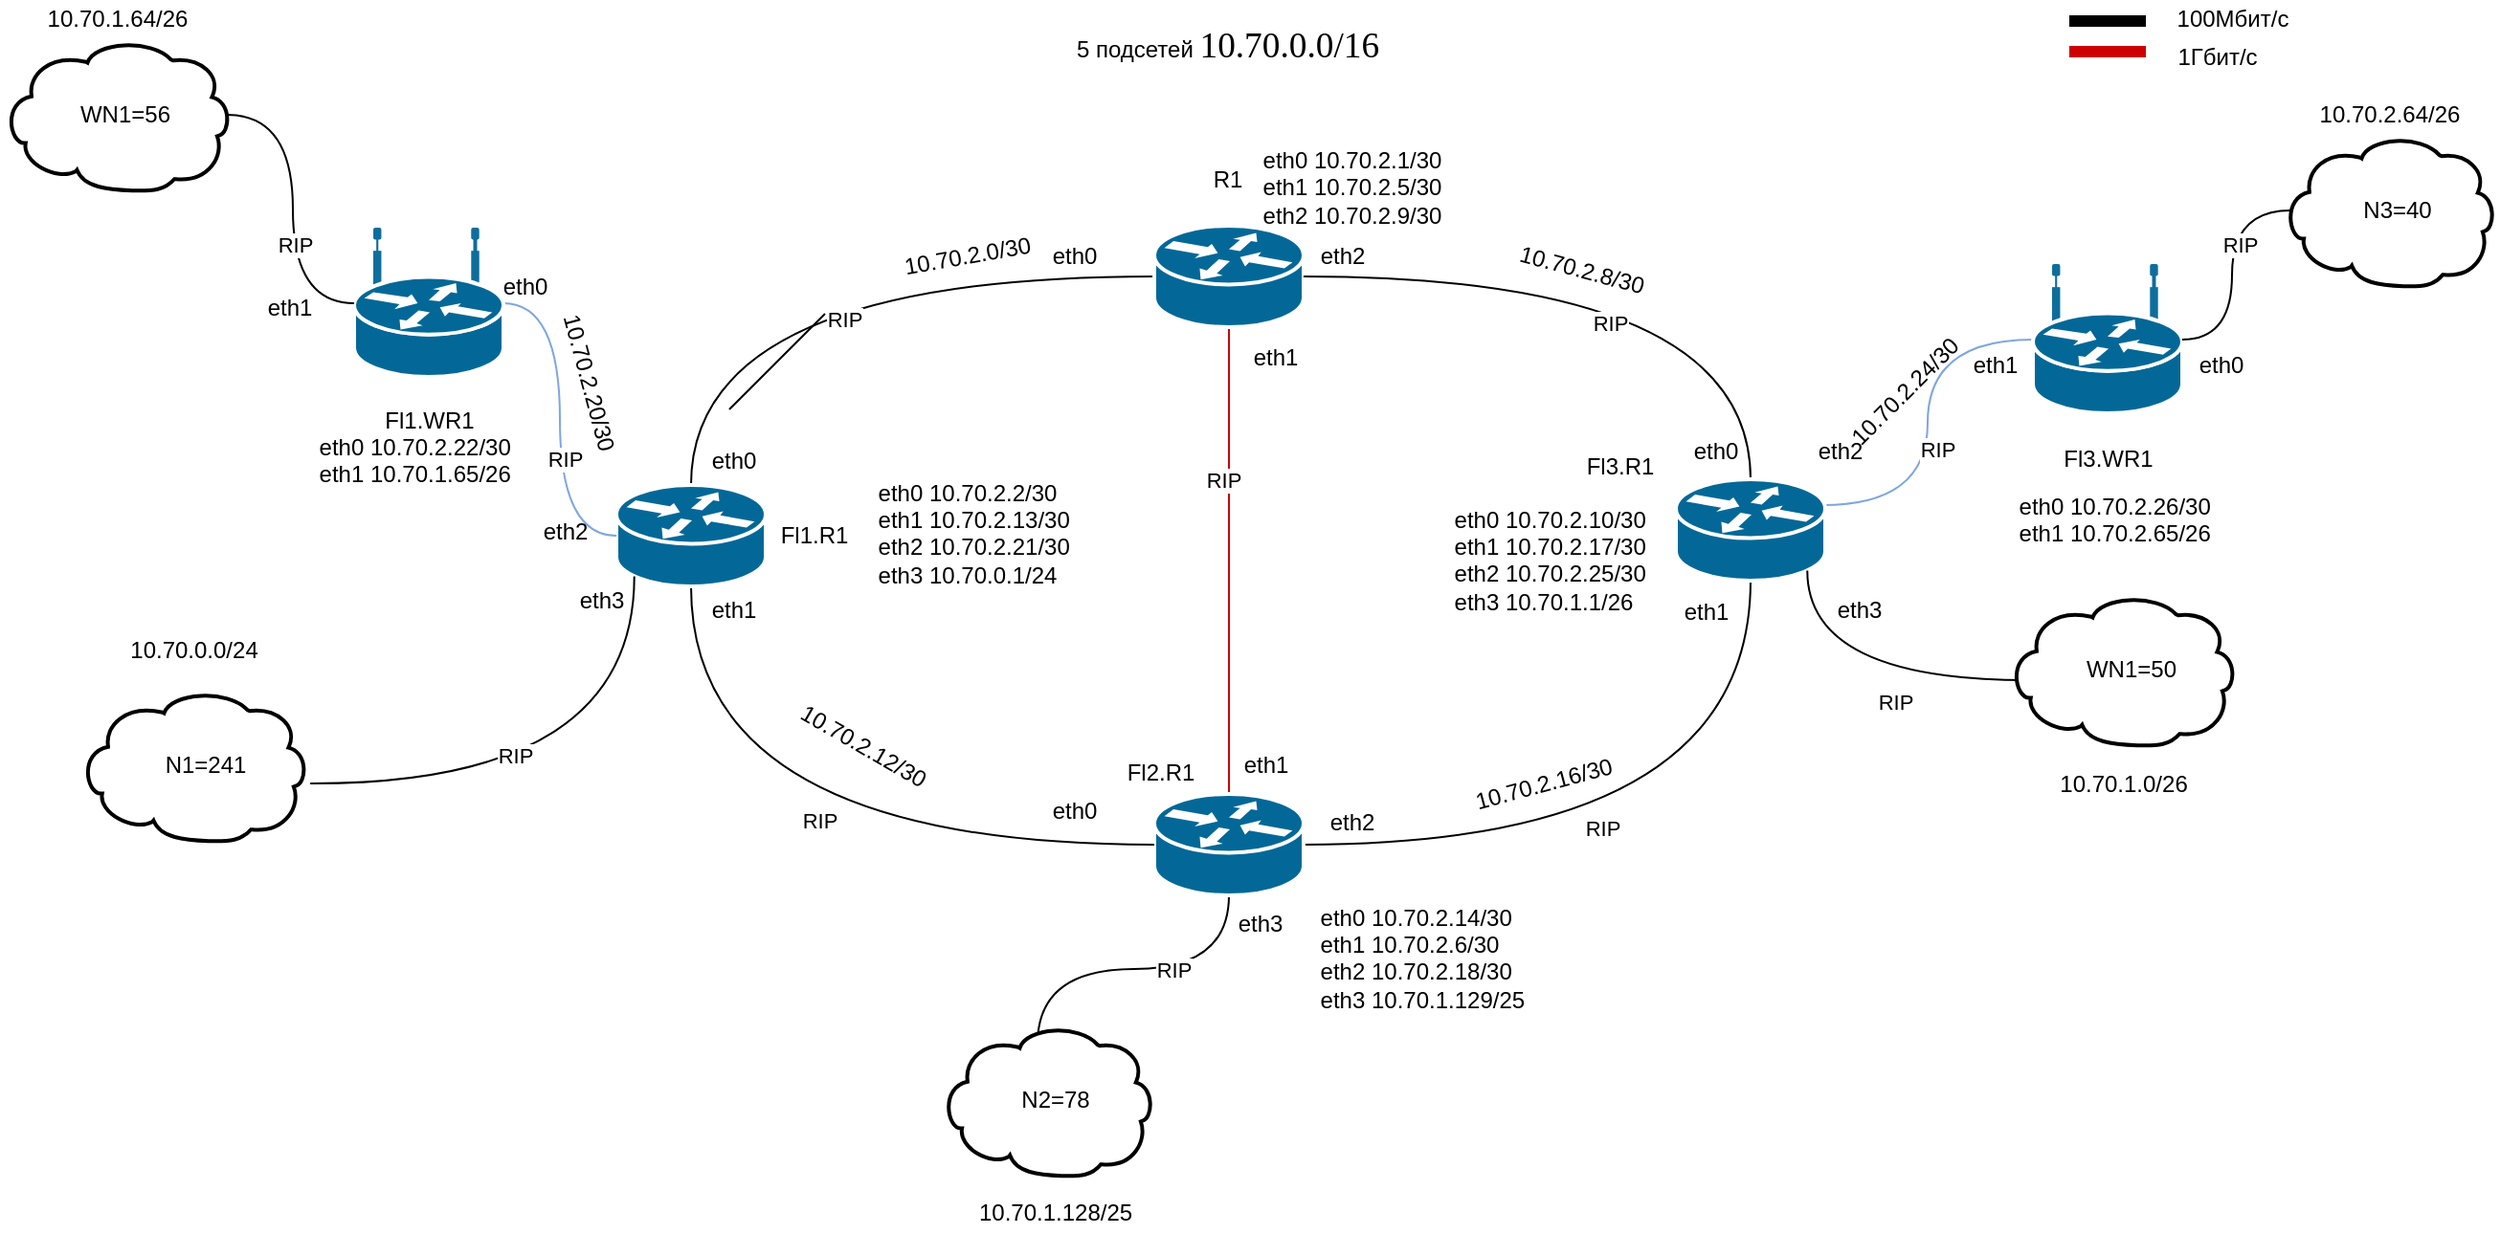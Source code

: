 <mxfile version="14.1.8" type="github">
  <diagram id="Fh6i7QP5dPSacI5DkrBE" name="Page-1">
    <mxGraphModel dx="3237" dy="305" grid="1" gridSize="10" guides="1" tooltips="1" connect="1" arrows="1" fold="1" page="1" pageScale="1" pageWidth="1169" pageHeight="827" math="0" shadow="0">
      <root>
        <mxCell id="0" />
        <mxCell id="1" parent="0" />
        <mxCell id="GzetsZCdC6ZMWqAkh9Ud-10" style="edgeStyle=orthogonalEdgeStyle;curved=1;rounded=0;orthogonalLoop=1;jettySize=auto;html=1;exitX=0;exitY=0.5;exitDx=0;exitDy=0;exitPerimeter=0;endArrow=none;endFill=0;" parent="1" source="GzetsZCdC6ZMWqAkh9Ud-2" target="GzetsZCdC6ZMWqAkh9Ud-5" edge="1">
          <mxGeometry relative="1" as="geometry" />
        </mxCell>
        <mxCell id="kXMn23U2F6VKT5eg1QyO-20" value="RIP" style="edgeLabel;html=1;align=center;verticalAlign=middle;resizable=0;points=[];" vertex="1" connectable="0" parent="GzetsZCdC6ZMWqAkh9Ud-10">
          <mxGeometry x="-0.078" y="22" relative="1" as="geometry">
            <mxPoint as="offset" />
          </mxGeometry>
        </mxCell>
        <mxCell id="GzetsZCdC6ZMWqAkh9Ud-14" style="edgeStyle=orthogonalEdgeStyle;curved=1;rounded=0;orthogonalLoop=1;jettySize=auto;html=1;exitX=0.5;exitY=1;exitDx=0;exitDy=0;exitPerimeter=0;entryX=0.5;entryY=0;entryDx=0;entryDy=0;entryPerimeter=0;endArrow=none;endFill=0;strokeColor=#CC0000;" parent="1" source="GzetsZCdC6ZMWqAkh9Ud-2" target="GzetsZCdC6ZMWqAkh9Ud-3" edge="1">
          <mxGeometry relative="1" as="geometry" />
        </mxCell>
        <mxCell id="kXMn23U2F6VKT5eg1QyO-27" value="RIP" style="edgeLabel;html=1;align=center;verticalAlign=middle;resizable=0;points=[];" vertex="1" connectable="0" parent="GzetsZCdC6ZMWqAkh9Ud-14">
          <mxGeometry x="-0.335" y="-3" relative="1" as="geometry">
            <mxPoint y="-1" as="offset" />
          </mxGeometry>
        </mxCell>
        <mxCell id="GzetsZCdC6ZMWqAkh9Ud-2" value="" style="shape=mxgraph.cisco.routers.router;html=1;pointerEvents=1;dashed=0;fillColor=#036897;strokeColor=#ffffff;strokeWidth=2;verticalLabelPosition=bottom;verticalAlign=top;align=center;outlineConnect=0;" parent="1" vertex="1">
          <mxGeometry x="-678" y="244" width="78" height="53" as="geometry" />
        </mxCell>
        <mxCell id="GzetsZCdC6ZMWqAkh9Ud-6" style="edgeStyle=orthogonalEdgeStyle;rounded=0;orthogonalLoop=1;jettySize=auto;html=1;exitX=0.5;exitY=0;exitDx=0;exitDy=0;exitPerimeter=0;" parent="1" source="GzetsZCdC6ZMWqAkh9Ud-3" edge="1">
          <mxGeometry relative="1" as="geometry">
            <mxPoint x="-640.571" y="562" as="targetPoint" />
          </mxGeometry>
        </mxCell>
        <mxCell id="GzetsZCdC6ZMWqAkh9Ud-12" style="edgeStyle=orthogonalEdgeStyle;curved=1;rounded=0;orthogonalLoop=1;jettySize=auto;html=1;exitX=1;exitY=0.5;exitDx=0;exitDy=0;exitPerimeter=0;entryX=0.5;entryY=1;entryDx=0;entryDy=0;entryPerimeter=0;endArrow=none;endFill=0;" parent="1" source="GzetsZCdC6ZMWqAkh9Ud-3" target="GzetsZCdC6ZMWqAkh9Ud-4" edge="1">
          <mxGeometry relative="1" as="geometry" />
        </mxCell>
        <mxCell id="kXMn23U2F6VKT5eg1QyO-26" value="RIP" style="edgeLabel;html=1;align=center;verticalAlign=middle;resizable=0;points=[];" vertex="1" connectable="0" parent="GzetsZCdC6ZMWqAkh9Ud-12">
          <mxGeometry x="-0.164" y="9" relative="1" as="geometry">
            <mxPoint as="offset" />
          </mxGeometry>
        </mxCell>
        <mxCell id="GzetsZCdC6ZMWqAkh9Ud-37" style="edgeStyle=orthogonalEdgeStyle;curved=1;rounded=0;orthogonalLoop=1;jettySize=auto;html=1;exitX=0.5;exitY=1;exitDx=0;exitDy=0;exitPerimeter=0;entryX=0.5;entryY=0;entryDx=0;entryDy=0;entryPerimeter=0;endArrow=none;endFill=0;strokeColor=#000000;" parent="1" source="GzetsZCdC6ZMWqAkh9Ud-3" edge="1">
          <mxGeometry relative="1" as="geometry">
            <mxPoint x="-739" y="671" as="targetPoint" />
          </mxGeometry>
        </mxCell>
        <mxCell id="kXMn23U2F6VKT5eg1QyO-29" value="RIP" style="edgeLabel;html=1;align=center;verticalAlign=middle;resizable=0;points=[];" vertex="1" connectable="0" parent="GzetsZCdC6ZMWqAkh9Ud-37">
          <mxGeometry x="-0.227" relative="1" as="geometry">
            <mxPoint as="offset" />
          </mxGeometry>
        </mxCell>
        <mxCell id="GzetsZCdC6ZMWqAkh9Ud-3" value="" style="shape=mxgraph.cisco.routers.router;html=1;pointerEvents=1;dashed=0;fillColor=#036897;strokeColor=#ffffff;strokeWidth=2;verticalLabelPosition=bottom;verticalAlign=top;align=center;outlineConnect=0;" parent="1" vertex="1">
          <mxGeometry x="-678" y="541" width="78" height="53" as="geometry" />
        </mxCell>
        <mxCell id="GzetsZCdC6ZMWqAkh9Ud-13" style="edgeStyle=orthogonalEdgeStyle;curved=1;rounded=0;orthogonalLoop=1;jettySize=auto;html=1;exitX=0.5;exitY=0;exitDx=0;exitDy=0;exitPerimeter=0;entryX=1;entryY=0.5;entryDx=0;entryDy=0;entryPerimeter=0;endArrow=none;endFill=0;" parent="1" source="GzetsZCdC6ZMWqAkh9Ud-4" target="GzetsZCdC6ZMWqAkh9Ud-2" edge="1">
          <mxGeometry relative="1" as="geometry" />
        </mxCell>
        <mxCell id="kXMn23U2F6VKT5eg1QyO-21" value="RIP" style="edgeLabel;html=1;align=center;verticalAlign=middle;resizable=0;points=[];" vertex="1" connectable="0" parent="GzetsZCdC6ZMWqAkh9Ud-13">
          <mxGeometry x="0.058" y="24" relative="1" as="geometry">
            <mxPoint as="offset" />
          </mxGeometry>
        </mxCell>
        <mxCell id="GzetsZCdC6ZMWqAkh9Ud-21" style="edgeStyle=orthogonalEdgeStyle;curved=1;rounded=0;orthogonalLoop=1;jettySize=auto;html=1;entryX=0;entryY=0.5;entryDx=0;entryDy=0;entryPerimeter=0;endArrow=none;endFill=0;strokeColor=#7EA6E0;" parent="1" target="GzetsZCdC6ZMWqAkh9Ud-9" edge="1">
          <mxGeometry relative="1" as="geometry">
            <mxPoint x="-330" y="390" as="sourcePoint" />
          </mxGeometry>
        </mxCell>
        <mxCell id="kXMn23U2F6VKT5eg1QyO-24" value="RIP" style="edgeLabel;html=1;align=center;verticalAlign=middle;resizable=0;points=[];" vertex="1" connectable="0" parent="GzetsZCdC6ZMWqAkh9Ud-21">
          <mxGeometry x="-0.129" y="-5" relative="1" as="geometry">
            <mxPoint as="offset" />
          </mxGeometry>
        </mxCell>
        <mxCell id="GzetsZCdC6ZMWqAkh9Ud-4" value="" style="shape=mxgraph.cisco.routers.router;html=1;pointerEvents=1;dashed=0;fillColor=#036897;strokeColor=#ffffff;strokeWidth=2;verticalLabelPosition=bottom;verticalAlign=top;align=center;outlineConnect=0;" parent="1" vertex="1">
          <mxGeometry x="-405.5" y="376.5" width="78" height="53" as="geometry" />
        </mxCell>
        <mxCell id="GzetsZCdC6ZMWqAkh9Ud-11" style="edgeStyle=orthogonalEdgeStyle;curved=1;rounded=0;orthogonalLoop=1;jettySize=auto;html=1;exitX=0.5;exitY=1;exitDx=0;exitDy=0;exitPerimeter=0;entryX=0;entryY=0.5;entryDx=0;entryDy=0;entryPerimeter=0;endArrow=none;endFill=0;" parent="1" source="GzetsZCdC6ZMWqAkh9Ud-5" target="GzetsZCdC6ZMWqAkh9Ud-3" edge="1">
          <mxGeometry relative="1" as="geometry" />
        </mxCell>
        <mxCell id="kXMn23U2F6VKT5eg1QyO-28" value="RIP" style="edgeLabel;html=1;align=center;verticalAlign=middle;resizable=0;points=[];" vertex="1" connectable="0" parent="GzetsZCdC6ZMWqAkh9Ud-11">
          <mxGeometry x="0.069" y="13" relative="1" as="geometry">
            <mxPoint as="offset" />
          </mxGeometry>
        </mxCell>
        <mxCell id="GzetsZCdC6ZMWqAkh9Ud-5" value="" style="shape=mxgraph.cisco.routers.router;html=1;pointerEvents=1;dashed=0;fillColor=#036897;strokeColor=#ffffff;strokeWidth=2;verticalLabelPosition=bottom;verticalAlign=top;align=center;outlineConnect=0;" parent="1" vertex="1">
          <mxGeometry x="-959" y="379.5" width="78" height="53" as="geometry" />
        </mxCell>
        <mxCell id="GzetsZCdC6ZMWqAkh9Ud-22" style="edgeStyle=orthogonalEdgeStyle;curved=1;rounded=0;orthogonalLoop=1;jettySize=auto;html=1;exitX=1;exitY=0.5;exitDx=0;exitDy=0;exitPerimeter=0;entryX=0;entryY=0.5;entryDx=0;entryDy=0;entryPerimeter=0;endArrow=none;endFill=0;strokeColor=#7EA6E0;" parent="1" source="GzetsZCdC6ZMWqAkh9Ud-8" target="GzetsZCdC6ZMWqAkh9Ud-5" edge="1">
          <mxGeometry relative="1" as="geometry" />
        </mxCell>
        <mxCell id="kXMn23U2F6VKT5eg1QyO-31" value="RIP" style="edgeLabel;html=1;align=center;verticalAlign=middle;resizable=0;points=[];" vertex="1" connectable="0" parent="GzetsZCdC6ZMWqAkh9Ud-22">
          <mxGeometry x="0.225" y="2" relative="1" as="geometry">
            <mxPoint as="offset" />
          </mxGeometry>
        </mxCell>
        <mxCell id="GzetsZCdC6ZMWqAkh9Ud-8" value="" style="shape=mxgraph.cisco.routers.wireless_router;html=1;pointerEvents=1;dashed=0;fillColor=#036897;strokeColor=#ffffff;strokeWidth=2;verticalLabelPosition=bottom;verticalAlign=top;align=center;outlineConnect=0;" parent="1" vertex="1">
          <mxGeometry x="-1096" y="246" width="78" height="77" as="geometry" />
        </mxCell>
        <mxCell id="GzetsZCdC6ZMWqAkh9Ud-9" value="" style="shape=mxgraph.cisco.routers.wireless_router;html=1;pointerEvents=1;dashed=0;fillColor=#036897;strokeColor=#ffffff;strokeWidth=2;verticalLabelPosition=bottom;verticalAlign=top;align=center;outlineConnect=0;" parent="1" vertex="1">
          <mxGeometry x="-219" y="265" width="78" height="77" as="geometry" />
        </mxCell>
        <mxCell id="GzetsZCdC6ZMWqAkh9Ud-16" value="R1" style="text;html=1;align=center;verticalAlign=middle;resizable=0;points=[];autosize=1;" parent="1" vertex="1">
          <mxGeometry x="-655" y="210" width="30" height="20" as="geometry" />
        </mxCell>
        <mxCell id="GzetsZCdC6ZMWqAkh9Ud-17" value="Fl1.R1" style="text;html=1;align=center;verticalAlign=middle;resizable=0;points=[];autosize=1;" parent="1" vertex="1">
          <mxGeometry x="-881" y="396" width="50" height="20" as="geometry" />
        </mxCell>
        <mxCell id="GzetsZCdC6ZMWqAkh9Ud-19" value="Fl2.R1" style="text;html=1;resizable=0;autosize=1;align=center;verticalAlign=middle;points=[];fillColor=none;strokeColor=none;rounded=0;" parent="1" vertex="1">
          <mxGeometry x="-700" y="520" width="50" height="20" as="geometry" />
        </mxCell>
        <mxCell id="GzetsZCdC6ZMWqAkh9Ud-20" value="Fl3.R1" style="text;html=1;resizable=0;autosize=1;align=center;verticalAlign=middle;points=[];fillColor=none;strokeColor=none;rounded=0;" parent="1" vertex="1">
          <mxGeometry x="-460" y="360" width="50" height="20" as="geometry" />
        </mxCell>
        <mxCell id="GzetsZCdC6ZMWqAkh9Ud-23" value="Fl1.WR1" style="text;html=1;resizable=0;autosize=1;align=center;verticalAlign=middle;points=[];fillColor=none;strokeColor=none;rounded=0;" parent="1" vertex="1">
          <mxGeometry x="-1087" y="335.5" width="60" height="20" as="geometry" />
        </mxCell>
        <mxCell id="GzetsZCdC6ZMWqAkh9Ud-24" value="Fl3.WR1" style="text;html=1;resizable=0;autosize=1;align=center;verticalAlign=middle;points=[];fillColor=none;strokeColor=none;rounded=0;" parent="1" vertex="1">
          <mxGeometry x="-210" y="356" width="60" height="20" as="geometry" />
        </mxCell>
        <mxCell id="GzetsZCdC6ZMWqAkh9Ud-41" style="edgeStyle=orthogonalEdgeStyle;curved=1;rounded=0;orthogonalLoop=1;jettySize=auto;html=1;exitX=0.86;exitY=0.85;exitDx=0;exitDy=0;exitPerimeter=0;entryX=0.12;entryY=0.9;entryDx=0;entryDy=0;entryPerimeter=0;endArrow=none;endFill=0;strokeColor=#000000;" parent="1" target="GzetsZCdC6ZMWqAkh9Ud-5" edge="1">
          <mxGeometry relative="1" as="geometry">
            <mxPoint x="-1118.92" y="535.5" as="sourcePoint" />
          </mxGeometry>
        </mxCell>
        <mxCell id="kXMn23U2F6VKT5eg1QyO-30" value="RIP" style="edgeLabel;html=1;align=center;verticalAlign=middle;resizable=0;points=[];" vertex="1" connectable="0" parent="GzetsZCdC6ZMWqAkh9Ud-41">
          <mxGeometry x="-0.235" y="15" relative="1" as="geometry">
            <mxPoint as="offset" />
          </mxGeometry>
        </mxCell>
        <mxCell id="GzetsZCdC6ZMWqAkh9Ud-39" style="edgeStyle=orthogonalEdgeStyle;curved=1;rounded=0;orthogonalLoop=1;jettySize=auto;html=1;exitX=0.98;exitY=0.5;exitDx=0;exitDy=0;exitPerimeter=0;entryX=0;entryY=0.5;entryDx=0;entryDy=0;entryPerimeter=0;endArrow=none;endFill=0;strokeColor=#000000;" parent="1" source="kXMn23U2F6VKT5eg1QyO-2" target="GzetsZCdC6ZMWqAkh9Ud-8" edge="1">
          <mxGeometry relative="1" as="geometry">
            <mxPoint x="-1168.92" y="149.5" as="sourcePoint" />
          </mxGeometry>
        </mxCell>
        <mxCell id="kXMn23U2F6VKT5eg1QyO-32" value="RIP" style="edgeLabel;html=1;align=center;verticalAlign=middle;resizable=0;points=[];" vertex="1" connectable="0" parent="GzetsZCdC6ZMWqAkh9Ud-39">
          <mxGeometry x="0.24" y="1" relative="1" as="geometry">
            <mxPoint as="offset" />
          </mxGeometry>
        </mxCell>
        <mxCell id="GzetsZCdC6ZMWqAkh9Ud-33" style="edgeStyle=orthogonalEdgeStyle;curved=1;rounded=0;orthogonalLoop=1;jettySize=auto;html=1;exitX=0.02;exitY=1;exitDx=0;exitDy=0;exitPerimeter=0;entryX=0.88;entryY=0.9;entryDx=0;entryDy=0;entryPerimeter=0;endArrow=none;endFill=0;" parent="1" target="GzetsZCdC6ZMWqAkh9Ud-4" edge="1">
          <mxGeometry relative="1" as="geometry">
            <mxPoint x="-219.94" y="481.5" as="sourcePoint" />
            <mxPoint x="-276.86" y="532.3" as="targetPoint" />
          </mxGeometry>
        </mxCell>
        <mxCell id="kXMn23U2F6VKT5eg1QyO-23" value="RIP" style="edgeLabel;html=1;align=center;verticalAlign=middle;resizable=0;points=[];" vertex="1" connectable="0" parent="GzetsZCdC6ZMWqAkh9Ud-33">
          <mxGeometry x="-0.195" y="11" relative="1" as="geometry">
            <mxPoint x="-1" as="offset" />
          </mxGeometry>
        </mxCell>
        <mxCell id="GzetsZCdC6ZMWqAkh9Ud-47" value="5 подсетей&amp;nbsp;&lt;span style=&quot;font-size: 14.0pt ; font-family: &amp;#34;times new roman&amp;#34; , serif&quot;&gt;10.70.0.0/16&lt;/span&gt;" style="text;html=1;resizable=0;autosize=1;align=center;verticalAlign=middle;points=[];fillColor=none;strokeColor=none;rounded=0;" parent="1" vertex="1">
          <mxGeometry x="-725" y="140" width="170" height="20" as="geometry" />
        </mxCell>
        <mxCell id="kXMn23U2F6VKT5eg1QyO-1" value="" style="shape=mxgraph.cisco.storage.cloud;html=1;pointerEvents=1;dashed=0;strokeWidth=2;verticalLabelPosition=bottom;verticalAlign=top;align=center;outlineConnect=0;" vertex="1" parent="1">
          <mxGeometry x="-1240" y="486" width="120" height="80" as="geometry" />
        </mxCell>
        <mxCell id="kXMn23U2F6VKT5eg1QyO-2" value="" style="shape=mxgraph.cisco.storage.cloud;html=1;pointerEvents=1;dashed=0;strokeWidth=2;verticalLabelPosition=bottom;verticalAlign=top;align=center;outlineConnect=0;" vertex="1" parent="1">
          <mxGeometry x="-1280" y="146" width="120" height="80" as="geometry" />
        </mxCell>
        <mxCell id="kXMn23U2F6VKT5eg1QyO-3" value="" style="shape=mxgraph.cisco.storage.cloud;html=1;pointerEvents=1;dashed=0;strokeWidth=2;verticalLabelPosition=bottom;verticalAlign=top;align=center;outlineConnect=0;" vertex="1" parent="1">
          <mxGeometry x="-790" y="661" width="112" height="80" as="geometry" />
        </mxCell>
        <mxCell id="GzetsZCdC6ZMWqAkh9Ud-44" value="N2=78" style="text;html=1;resizable=0;autosize=1;align=center;verticalAlign=middle;points=[];fillColor=none;strokeColor=none;rounded=0;" parent="1" vertex="1">
          <mxGeometry x="-755" y="691" width="50" height="20" as="geometry" />
        </mxCell>
        <mxCell id="kXMn23U2F6VKT5eg1QyO-6" value="N1=241" style="text;html=1;resizable=0;autosize=1;align=center;verticalAlign=middle;points=[];fillColor=none;strokeColor=none;rounded=0;" vertex="1" parent="1">
          <mxGeometry x="-1204" y="516" width="60" height="20" as="geometry" />
        </mxCell>
        <mxCell id="kXMn23U2F6VKT5eg1QyO-7" value="WN1=56" style="text;html=1;resizable=0;autosize=1;align=center;verticalAlign=middle;points=[];fillColor=none;strokeColor=none;rounded=0;" vertex="1" parent="1">
          <mxGeometry x="-1246" y="176" width="60" height="20" as="geometry" />
        </mxCell>
        <mxCell id="kXMn23U2F6VKT5eg1QyO-9" value="" style="shape=mxgraph.cisco.storage.cloud;html=1;pointerEvents=1;dashed=0;strokeWidth=2;verticalLabelPosition=bottom;verticalAlign=top;align=center;outlineConnect=0;" vertex="1" parent="1">
          <mxGeometry x="-232.5" y="436" width="120" height="80" as="geometry" />
        </mxCell>
        <mxCell id="kXMn23U2F6VKT5eg1QyO-10" value="WN1=50" style="text;html=1;resizable=0;autosize=1;align=center;verticalAlign=middle;points=[];fillColor=none;strokeColor=none;rounded=0;" vertex="1" parent="1">
          <mxGeometry x="-198.5" y="466" width="60" height="20" as="geometry" />
        </mxCell>
        <mxCell id="kXMn23U2F6VKT5eg1QyO-11" value="" style="shape=mxgraph.cisco.storage.cloud;html=1;pointerEvents=1;dashed=0;strokeWidth=2;verticalLabelPosition=bottom;verticalAlign=top;align=center;outlineConnect=0;" vertex="1" parent="1">
          <mxGeometry x="-89" y="196" width="112" height="80" as="geometry" />
        </mxCell>
        <mxCell id="kXMn23U2F6VKT5eg1QyO-12" value="N3=40" style="text;html=1;resizable=0;autosize=1;align=center;verticalAlign=middle;points=[];fillColor=none;strokeColor=none;rounded=0;" vertex="1" parent="1">
          <mxGeometry x="-54" y="226" width="50" height="20" as="geometry" />
        </mxCell>
        <mxCell id="kXMn23U2F6VKT5eg1QyO-13" value="eth0" style="text;html=1;align=center;verticalAlign=middle;resizable=0;points=[];autosize=1;" vertex="1" parent="1">
          <mxGeometry x="-740" y="250" width="40" height="20" as="geometry" />
        </mxCell>
        <mxCell id="kXMn23U2F6VKT5eg1QyO-14" value="eth0" style="text;html=1;align=center;verticalAlign=middle;resizable=0;points=[];autosize=1;" vertex="1" parent="1">
          <mxGeometry x="-918" y="357" width="40" height="20" as="geometry" />
        </mxCell>
        <mxCell id="kXMn23U2F6VKT5eg1QyO-17" value="eth2" style="text;html=1;align=center;verticalAlign=middle;resizable=0;points=[];autosize=1;" vertex="1" parent="1">
          <mxGeometry x="-600" y="250" width="40" height="20" as="geometry" />
        </mxCell>
        <mxCell id="kXMn23U2F6VKT5eg1QyO-19" value="eth0 10.70.2.1/30&lt;br&gt;eth1 10.70.2.5/30&lt;br&gt;eth2 10.70.2.9/30&lt;br&gt;&lt;span style=&quot;color: rgba(0 , 0 , 0 , 0) ; font-family: monospace ; font-size: 0px&quot;&gt;%3CmxGraphModel%3E%3Croot%3E%3CmxCell%20id%3D%220%22%2F%3E%3CmxCell%20id%3D%221%22%20parent%3D%220%22%2F%3E%3CmxCell%20id%3D%222%22%20value%3D%22eth1%22%20style%3D%22text%3Bhtml%3D1%3Balign%3Dcenter%3BverticalAlign%3Dmiddle%3Bresizable%3D0%3Bpoints%3D%5B%5D%3Bautosize%3D1%3B%22%20vertex%3D%221%22%20parent%3D%221%22%3E%3CmxGeometry%20x%3D%22-600%22%20y%3D%22248.5%22%20width%3D%2240%22%20height%3D%2220%22%20as%3D%22geometry%22%2F%3E%3C%2FmxCell%3E%3C%2Froot%3E%3C%2FmxGraphModel%3E&lt;/span&gt;" style="text;html=1;align=center;verticalAlign=middle;resizable=0;points=[];autosize=1;" vertex="1" parent="1">
          <mxGeometry x="-630" y="196" width="110" height="70" as="geometry" />
        </mxCell>
        <mxCell id="GzetsZCdC6ZMWqAkh9Ud-36" style="edgeStyle=orthogonalEdgeStyle;curved=1;rounded=0;orthogonalLoop=1;jettySize=auto;html=1;exitX=0.04;exitY=0.5;exitDx=0;exitDy=0;exitPerimeter=0;entryX=1;entryY=0.5;entryDx=0;entryDy=0;entryPerimeter=0;endArrow=none;endFill=0;strokeColor=#000000;" parent="1" source="kXMn23U2F6VKT5eg1QyO-11" target="GzetsZCdC6ZMWqAkh9Ud-9" edge="1">
          <mxGeometry relative="1" as="geometry">
            <mxPoint x="-107.44" y="240" as="sourcePoint" />
          </mxGeometry>
        </mxCell>
        <mxCell id="kXMn23U2F6VKT5eg1QyO-33" value="RIP" style="edgeLabel;html=1;align=center;verticalAlign=middle;resizable=0;points=[];" vertex="1" connectable="0" parent="GzetsZCdC6ZMWqAkh9Ud-36">
          <mxGeometry x="-0.205" y="4" relative="1" as="geometry">
            <mxPoint y="-1" as="offset" />
          </mxGeometry>
        </mxCell>
        <mxCell id="kXMn23U2F6VKT5eg1QyO-34" value="eth1" style="text;html=1;align=center;verticalAlign=middle;resizable=0;points=[];autosize=1;" vertex="1" parent="1">
          <mxGeometry x="-918" y="435" width="40" height="20" as="geometry" />
        </mxCell>
        <mxCell id="kXMn23U2F6VKT5eg1QyO-36" value="eth2" style="text;html=1;align=center;verticalAlign=middle;resizable=0;points=[];autosize=1;" vertex="1" parent="1">
          <mxGeometry x="-1006" y="393.5" width="40" height="20" as="geometry" />
        </mxCell>
        <mxCell id="kXMn23U2F6VKT5eg1QyO-37" value="eth0" style="text;html=1;align=center;verticalAlign=middle;resizable=0;points=[];autosize=1;" vertex="1" parent="1">
          <mxGeometry x="-1027" y="266" width="40" height="20" as="geometry" />
        </mxCell>
        <mxCell id="kXMn23U2F6VKT5eg1QyO-38" value="eth3" style="text;html=1;align=center;verticalAlign=middle;resizable=0;points=[];autosize=1;" vertex="1" parent="1">
          <mxGeometry x="-987" y="430" width="40" height="20" as="geometry" />
        </mxCell>
        <mxCell id="kXMn23U2F6VKT5eg1QyO-43" value="eth0 10.70.2.2/30&lt;br&gt;&amp;nbsp; eth1 10.70.2.13/30&lt;br&gt;&amp;nbsp; eth2 10.70.2.21/30&lt;br&gt;eth3 10.70.0.1/24&lt;br&gt;&lt;span style=&quot;color: rgba(0 , 0 , 0 , 0) ; font-family: monospace ; font-size: 0px&quot;&gt;%3CmxGraphModel%3E%3Croot%3E%3CmxCell%20id%3D%220%22%2F%3E%3CmxCell%20id%3D%221%22%20parent%3D%220%22%2F%3E%3CmxCell%20id%3D%222%22%20value%3D%22eth1%22%20style%3D%22text%3Bhtml%3D1%3Balign%3Dcenter%3BverticalAlign%3Dmiddle%3Bresizable%3D0%3Bpoints%3D%5B%5D%3Bautosize%3D1%3B%22%20vertex%3D%221%22%20parent%3D%221%22%3E%3CmxGeometry%20x%3D%22-600%22%20y%3D%22248.5%22%20width%3D%2240%22%20height%3D%2220%22%20as%3D%22geometry%22%2F%3E%3C%2FmxCell%3E%3C%2Froot%3E%3C%2FmxGraphModel%3E&lt;/span&gt;" style="text;html=1;align=center;verticalAlign=middle;resizable=0;points=[];autosize=1;" vertex="1" parent="1">
          <mxGeometry x="-836" y="371.5" width="120" height="80" as="geometry" />
        </mxCell>
        <mxCell id="kXMn23U2F6VKT5eg1QyO-44" value="eth0" style="text;html=1;align=center;verticalAlign=middle;resizable=0;points=[];autosize=1;" vertex="1" parent="1">
          <mxGeometry x="-740" y="540" width="40" height="20" as="geometry" />
        </mxCell>
        <mxCell id="kXMn23U2F6VKT5eg1QyO-47" value="eth1" style="text;html=1;align=center;verticalAlign=middle;resizable=0;points=[];autosize=1;" vertex="1" parent="1">
          <mxGeometry x="-640" y="516" width="40" height="20" as="geometry" />
        </mxCell>
        <mxCell id="kXMn23U2F6VKT5eg1QyO-49" value="eth2" style="text;html=1;align=center;verticalAlign=middle;resizable=0;points=[];autosize=1;" vertex="1" parent="1">
          <mxGeometry x="-595" y="545.5" width="40" height="20" as="geometry" />
        </mxCell>
        <mxCell id="kXMn23U2F6VKT5eg1QyO-51" value="&amp;nbsp; eth0 10.70.2.14/30&lt;br&gt;eth1 10.70.2.6/30&lt;br&gt;&amp;nbsp; eth2 10.70.2.18/30&lt;br&gt;&amp;nbsp; &amp;nbsp; eth3 10.70.1.129/25&lt;br&gt;&lt;span style=&quot;color: rgba(0 , 0 , 0 , 0) ; font-family: monospace ; font-size: 0px&quot;&gt;%3CmxGraphModel%3E%3Croot%3E%3CmxCell%20id%3D%220%22%2F%3E%3CmxCell%20id%3D%221%22%20parent%3D%220%22%2F%3E%3CmxCell%20id%3D%222%22%20value%3D%22eth1%22%20style%3D%22text%3Bhtml%3D1%3Balign%3Dcenter%3BverticalAlign%3Dmiddle%3Bresizable%3D0%3Bpoints%3D%5B%5D%3Bautosize%3D1%3B%22%20vertex%3D%221%22%20parent%3D%221%22%3E%3CmxGeometry%20x%3D%22-600%22%20y%3D%22248.5%22%20width%3D%2240%22%20height%3D%2220%22%20as%3D%22geometry%22%2F%3E%3C%2FmxCell%3E%3C%2Froot%3E%3C%2FmxGraphModel%3E&lt;/span&gt;" style="text;html=1;align=center;verticalAlign=middle;resizable=0;points=[];autosize=1;" vertex="1" parent="1">
          <mxGeometry x="-615" y="594" width="140" height="80" as="geometry" />
        </mxCell>
        <mxCell id="kXMn23U2F6VKT5eg1QyO-48" value="eth3" style="text;html=1;align=center;verticalAlign=middle;resizable=0;points=[];autosize=1;" vertex="1" parent="1">
          <mxGeometry x="-643" y="599" width="40" height="20" as="geometry" />
        </mxCell>
        <mxCell id="kXMn23U2F6VKT5eg1QyO-54" value="eth1" style="text;html=1;align=center;verticalAlign=middle;resizable=0;points=[];autosize=1;" vertex="1" parent="1">
          <mxGeometry x="-410" y="435.5" width="40" height="20" as="geometry" />
        </mxCell>
        <mxCell id="kXMn23U2F6VKT5eg1QyO-55" value="eth1" style="text;html=1;align=center;verticalAlign=middle;resizable=0;points=[];autosize=1;" vertex="1" parent="1">
          <mxGeometry x="-635" y="303" width="40" height="20" as="geometry" />
        </mxCell>
        <mxCell id="kXMn23U2F6VKT5eg1QyO-56" value="eth0" style="text;html=1;align=center;verticalAlign=middle;resizable=0;points=[];autosize=1;" vertex="1" parent="1">
          <mxGeometry x="-405.5" y="351.5" width="40" height="20" as="geometry" />
        </mxCell>
        <mxCell id="kXMn23U2F6VKT5eg1QyO-57" value="eth2" style="text;html=1;align=center;verticalAlign=middle;resizable=0;points=[];autosize=1;" vertex="1" parent="1">
          <mxGeometry x="-340" y="351.5" width="40" height="20" as="geometry" />
        </mxCell>
        <mxCell id="kXMn23U2F6VKT5eg1QyO-58" value="eth3" style="text;html=1;align=center;verticalAlign=middle;resizable=0;points=[];autosize=1;" vertex="1" parent="1">
          <mxGeometry x="-330" y="435" width="40" height="20" as="geometry" />
        </mxCell>
        <mxCell id="kXMn23U2F6VKT5eg1QyO-59" value="&amp;nbsp; eth0 10.70.2.10/30&lt;br&gt;&amp;nbsp; eth1 10.70.2.17/30&lt;br&gt;&amp;nbsp; eth2 10.70.2.25/30&lt;br&gt;eth3 10.70.1.1/26&lt;br&gt;&lt;span style=&quot;color: rgba(0 , 0 , 0 , 0) ; font-family: monospace ; font-size: 0px&quot;&gt;%3CmxGraphModel%3E%3Croot%3E%3CmxCell%20id%3D%220%22%2F%3E%3CmxCell%20id%3D%221%22%20parent%3D%220%22%2F%3E%3CmxCell%20id%3D%222%22%20value%3D%22eth1%22%20style%3D%22text%3Bhtml%3D1%3Balign%3Dcenter%3BverticalAlign%3Dmiddle%3Bresizable%3D0%3Bpoints%3D%5B%5D%3Bautosize%3D1%3B%22%20vertex%3D%221%22%20parent%3D%221%22%3E%3CmxGeometry%20x%3D%22-600%22%20y%3D%22248.5%22%20width%3D%2240%22%20height%3D%2220%22%20as%3D%22geometry%22%2F%3E%3C%2FmxCell%3E%3C%2Froot%3E%3C%2FmxGraphModel%3E&lt;/span&gt;" style="text;html=1;align=center;verticalAlign=middle;resizable=0;points=[];autosize=1;" vertex="1" parent="1">
          <mxGeometry x="-535.5" y="385.5" width="120" height="80" as="geometry" />
        </mxCell>
        <mxCell id="kXMn23U2F6VKT5eg1QyO-60" value="eth1" style="text;html=1;align=center;verticalAlign=middle;resizable=0;points=[];autosize=1;" vertex="1" parent="1">
          <mxGeometry x="-1150" y="277" width="40" height="20" as="geometry" />
        </mxCell>
        <mxCell id="kXMn23U2F6VKT5eg1QyO-61" value="&amp;nbsp; eth0 10.70.2.22/30&lt;br&gt;&amp;nbsp; eth1 10.70.1.65/26&lt;br&gt;&amp;nbsp;&amp;nbsp;&lt;br&gt;&lt;span style=&quot;color: rgba(0 , 0 , 0 , 0) ; font-family: monospace ; font-size: 0px&quot;&gt;%3CmxGraphModel%3E%3Croot%3E%3CmxCell%20id%3D%220%22%2F%3E%3CmxCell%20id%3D%221%22%20parent%3D%220%22%2F%3E%3CmxCell%20id%3D%222%22%20value%3D%22eth1%22%20style%3D%22text%3Bhtml%3D1%3Balign%3Dcenter%3BverticalAlign%3Dmiddle%3Bresizable%3D0%3Bpoints%3D%5B%5D%3Bautosize%3D1%3B%22%20vertex%3D%221%22%20parent%3D%221%22%3E%3CmxGeometry%20x%3D%22-600%22%20y%3D%22248.5%22%20width%3D%2240%22%20height%3D%2220%22%20as%3D%22geometry%22%2F%3E%3C%2FmxCell%3E%3C%2Froot%3E%3C%2FmxGraphModel%3E&lt;/span&gt;" style="text;html=1;align=center;verticalAlign=middle;resizable=0;points=[];autosize=1;" vertex="1" parent="1">
          <mxGeometry x="-1128" y="346" width="120" height="70" as="geometry" />
        </mxCell>
        <mxCell id="kXMn23U2F6VKT5eg1QyO-62" value="eth1" style="text;html=1;align=center;verticalAlign=middle;resizable=0;points=[];autosize=1;" vertex="1" parent="1">
          <mxGeometry x="-259" y="306.5" width="40" height="20" as="geometry" />
        </mxCell>
        <mxCell id="kXMn23U2F6VKT5eg1QyO-63" value="eth0" style="text;html=1;align=center;verticalAlign=middle;resizable=0;points=[];autosize=1;" vertex="1" parent="1">
          <mxGeometry x="-141" y="306.5" width="40" height="20" as="geometry" />
        </mxCell>
        <mxCell id="kXMn23U2F6VKT5eg1QyO-64" value="&amp;nbsp; eth0 10.70.2.26/30&lt;br&gt;&amp;nbsp; eth1 10.70.2.65/26&lt;br&gt;&amp;nbsp;&amp;nbsp;&lt;br&gt;&lt;span style=&quot;color: rgba(0 , 0 , 0 , 0) ; font-family: monospace ; font-size: 0px&quot;&gt;%3CmxGraphModel%3E%3Croot%3E%3CmxCell%20id%3D%220%22%2F%3E%3CmxCell%20id%3D%221%22%20parent%3D%220%22%2F%3E%3CmxCell%20id%3D%222%22%20value%3D%22eth1%22%20style%3D%22text%3Bhtml%3D1%3Balign%3Dcenter%3BverticalAlign%3Dmiddle%3Bresizable%3D0%3Bpoints%3D%5B%5D%3Bautosize%3D1%3B%22%20vertex%3D%221%22%20parent%3D%221%22%3E%3CmxGeometry%20x%3D%22-600%22%20y%3D%22248.5%22%20width%3D%2240%22%20height%3D%2220%22%20as%3D%22geometry%22%2F%3E%3C%2FmxCell%3E%3C%2Froot%3E%3C%2FmxGraphModel%3E&lt;/span&gt;" style="text;html=1;align=center;verticalAlign=middle;resizable=0;points=[];autosize=1;" vertex="1" parent="1">
          <mxGeometry x="-240" y="376.5" width="120" height="70" as="geometry" />
        </mxCell>
        <mxCell id="kXMn23U2F6VKT5eg1QyO-65" value="10.70.1.64/26" style="text;html=1;resizable=0;autosize=1;align=center;verticalAlign=middle;points=[];fillColor=none;strokeColor=none;rounded=0;" vertex="1" parent="1">
          <mxGeometry x="-1265" y="126" width="90" height="20" as="geometry" />
        </mxCell>
        <mxCell id="kXMn23U2F6VKT5eg1QyO-66" value="10.70.2.20/30" style="text;html=1;align=center;verticalAlign=middle;resizable=0;points=[];autosize=1;rotation=75;" vertex="1" parent="1">
          <mxGeometry x="-1018" y="315.5" width="90" height="20" as="geometry" />
        </mxCell>
        <mxCell id="kXMn23U2F6VKT5eg1QyO-67" value="10.70.0.0/24" style="text;html=1;resizable=0;autosize=1;align=center;verticalAlign=middle;points=[];fillColor=none;strokeColor=none;rounded=0;" vertex="1" parent="1">
          <mxGeometry x="-1220" y="455.5" width="80" height="20" as="geometry" />
        </mxCell>
        <mxCell id="kXMn23U2F6VKT5eg1QyO-68" value="10.70.1.128/25" style="text;html=1;resizable=0;autosize=1;align=center;verticalAlign=middle;points=[];fillColor=none;strokeColor=none;rounded=0;" vertex="1" parent="1">
          <mxGeometry x="-780" y="750" width="100" height="20" as="geometry" />
        </mxCell>
        <mxCell id="kXMn23U2F6VKT5eg1QyO-69" value="10.70.2.16/30" style="text;html=1;resizable=0;autosize=1;align=center;verticalAlign=middle;points=[];fillColor=none;strokeColor=none;rounded=0;rotation=-15;" vertex="1" parent="1">
          <mxGeometry x="-520" y="525.5" width="90" height="20" as="geometry" />
        </mxCell>
        <mxCell id="kXMn23U2F6VKT5eg1QyO-70" value="10.70.2.12/30" style="text;html=1;resizable=0;autosize=1;align=center;verticalAlign=middle;points=[];fillColor=none;strokeColor=none;rounded=0;rotation=30;" vertex="1" parent="1">
          <mxGeometry x="-875" y="505.5" width="90" height="20" as="geometry" />
        </mxCell>
        <mxCell id="kXMn23U2F6VKT5eg1QyO-71" value="10.70.2.0/30" style="text;html=1;resizable=0;autosize=1;align=center;verticalAlign=middle;points=[];fillColor=none;strokeColor=none;rounded=0;rotation=-10;" vertex="1" parent="1">
          <mxGeometry x="-816" y="250" width="80" height="20" as="geometry" />
        </mxCell>
        <mxCell id="kXMn23U2F6VKT5eg1QyO-72" value="10.70.2.8/30" style="text;html=1;resizable=0;autosize=1;align=center;verticalAlign=middle;points=[];fillColor=none;strokeColor=none;rounded=0;rotation=15;" vertex="1" parent="1">
          <mxGeometry x="-495.5" y="257" width="80" height="20" as="geometry" />
        </mxCell>
        <mxCell id="kXMn23U2F6VKT5eg1QyO-73" value="10.70.1.0/26" style="text;html=1;resizable=0;autosize=1;align=center;verticalAlign=middle;points=[];fillColor=none;strokeColor=none;rounded=0;rotation=0;" vertex="1" parent="1">
          <mxGeometry x="-212.5" y="525.5" width="80" height="20" as="geometry" />
        </mxCell>
        <mxCell id="kXMn23U2F6VKT5eg1QyO-77" value="10.70.2.24/30" style="text;html=1;resizable=0;autosize=1;align=center;verticalAlign=middle;points=[];fillColor=none;strokeColor=none;rounded=0;rotation=-45;" vertex="1" parent="1">
          <mxGeometry x="-331" y="321" width="90" height="20" as="geometry" />
        </mxCell>
        <mxCell id="kXMn23U2F6VKT5eg1QyO-78" value="10.70.2.64/26" style="text;html=1;resizable=0;autosize=1;align=center;verticalAlign=middle;points=[];fillColor=none;strokeColor=none;rounded=0;rotation=0;" vertex="1" parent="1">
          <mxGeometry x="-78" y="176" width="90" height="20" as="geometry" />
        </mxCell>
        <mxCell id="kXMn23U2F6VKT5eg1QyO-79" value="100Мбит/с" style="text;html=1;resizable=0;autosize=1;align=center;verticalAlign=middle;points=[];fillColor=none;strokeColor=none;rounded=0;rotation=0;" vertex="1" parent="1">
          <mxGeometry x="-150" y="126" width="70" height="20" as="geometry" />
        </mxCell>
        <mxCell id="kXMn23U2F6VKT5eg1QyO-80" value="1Гбит/с" style="text;html=1;resizable=0;autosize=1;align=center;verticalAlign=middle;points=[];fillColor=none;strokeColor=none;rounded=0;rotation=0;" vertex="1" parent="1">
          <mxGeometry x="-153" y="146" width="60" height="20" as="geometry" />
        </mxCell>
        <mxCell id="kXMn23U2F6VKT5eg1QyO-81" value="" style="endArrow=none;html=1;" edge="1" parent="1">
          <mxGeometry width="50" height="50" relative="1" as="geometry">
            <mxPoint x="-900" y="340" as="sourcePoint" />
            <mxPoint x="-850" y="290" as="targetPoint" />
          </mxGeometry>
        </mxCell>
        <mxCell id="kXMn23U2F6VKT5eg1QyO-82" value="" style="endArrow=none;html=1;strokeWidth=6;" edge="1" parent="1">
          <mxGeometry width="50" height="50" relative="1" as="geometry">
            <mxPoint x="-200" y="137" as="sourcePoint" />
            <mxPoint x="-160" y="137" as="targetPoint" />
          </mxGeometry>
        </mxCell>
        <mxCell id="kXMn23U2F6VKT5eg1QyO-83" value="" style="endArrow=none;html=1;strokeWidth=6;strokeColor=#CC0000;" edge="1" parent="1">
          <mxGeometry width="50" height="50" relative="1" as="geometry">
            <mxPoint x="-200" y="153" as="sourcePoint" />
            <mxPoint x="-160" y="153" as="targetPoint" />
          </mxGeometry>
        </mxCell>
      </root>
    </mxGraphModel>
  </diagram>
</mxfile>
